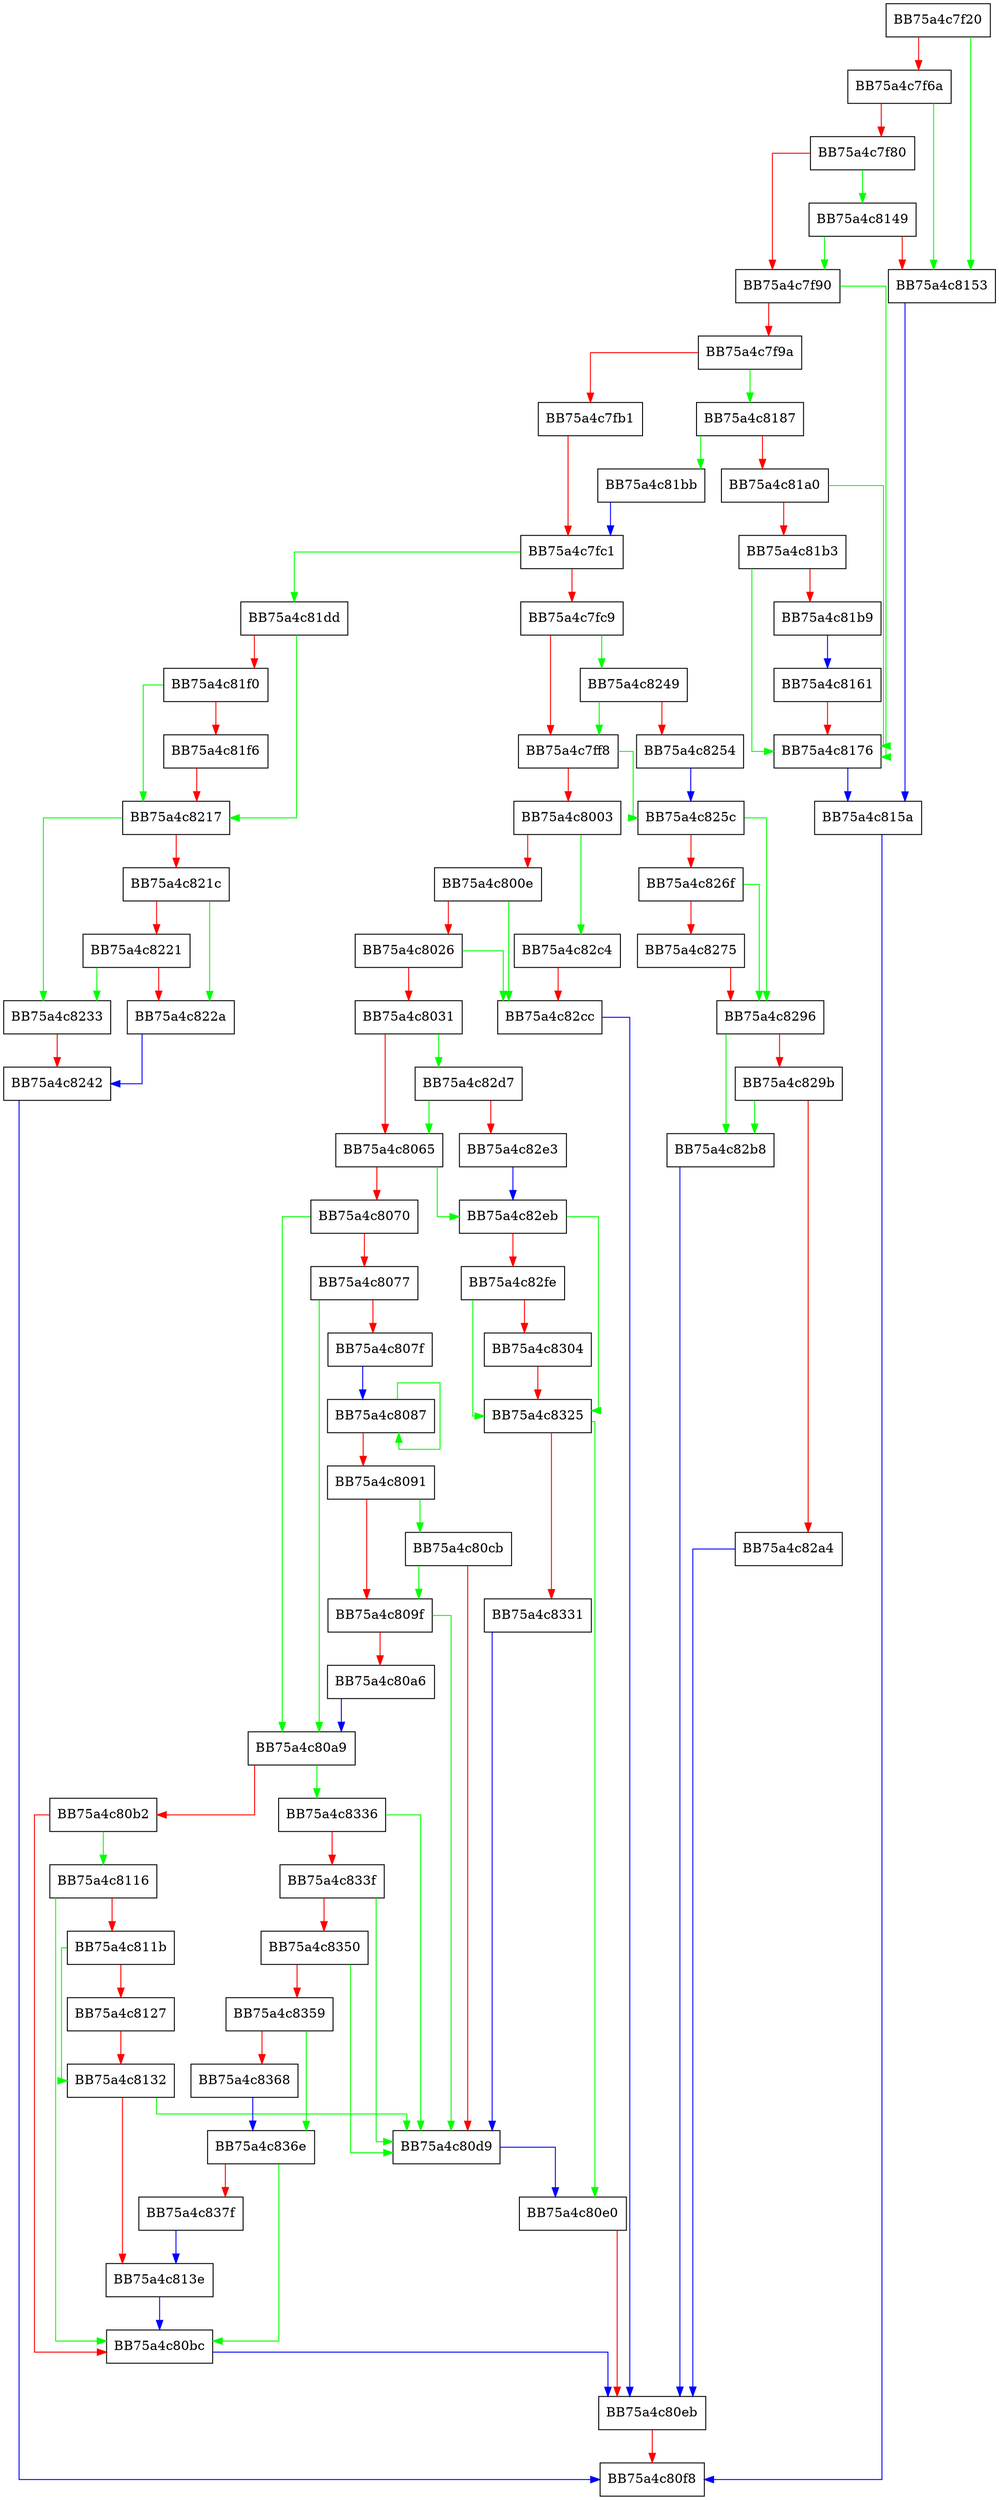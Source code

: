 digraph pfnGetRegVal {
  node [shape="box"];
  graph [splines=ortho];
  BB75a4c7f20 -> BB75a4c8153 [color="green"];
  BB75a4c7f20 -> BB75a4c7f6a [color="red"];
  BB75a4c7f6a -> BB75a4c8153 [color="green"];
  BB75a4c7f6a -> BB75a4c7f80 [color="red"];
  BB75a4c7f80 -> BB75a4c8149 [color="green"];
  BB75a4c7f80 -> BB75a4c7f90 [color="red"];
  BB75a4c7f90 -> BB75a4c8176 [color="green"];
  BB75a4c7f90 -> BB75a4c7f9a [color="red"];
  BB75a4c7f9a -> BB75a4c8187 [color="green"];
  BB75a4c7f9a -> BB75a4c7fb1 [color="red"];
  BB75a4c7fb1 -> BB75a4c7fc1 [color="red"];
  BB75a4c7fc1 -> BB75a4c81dd [color="green"];
  BB75a4c7fc1 -> BB75a4c7fc9 [color="red"];
  BB75a4c7fc9 -> BB75a4c8249 [color="green"];
  BB75a4c7fc9 -> BB75a4c7ff8 [color="red"];
  BB75a4c7ff8 -> BB75a4c825c [color="green"];
  BB75a4c7ff8 -> BB75a4c8003 [color="red"];
  BB75a4c8003 -> BB75a4c82c4 [color="green"];
  BB75a4c8003 -> BB75a4c800e [color="red"];
  BB75a4c800e -> BB75a4c82cc [color="green"];
  BB75a4c800e -> BB75a4c8026 [color="red"];
  BB75a4c8026 -> BB75a4c82cc [color="green"];
  BB75a4c8026 -> BB75a4c8031 [color="red"];
  BB75a4c8031 -> BB75a4c82d7 [color="green"];
  BB75a4c8031 -> BB75a4c8065 [color="red"];
  BB75a4c8065 -> BB75a4c82eb [color="green"];
  BB75a4c8065 -> BB75a4c8070 [color="red"];
  BB75a4c8070 -> BB75a4c80a9 [color="green"];
  BB75a4c8070 -> BB75a4c8077 [color="red"];
  BB75a4c8077 -> BB75a4c80a9 [color="green"];
  BB75a4c8077 -> BB75a4c807f [color="red"];
  BB75a4c807f -> BB75a4c8087 [color="blue"];
  BB75a4c8087 -> BB75a4c8087 [color="green"];
  BB75a4c8087 -> BB75a4c8091 [color="red"];
  BB75a4c8091 -> BB75a4c80cb [color="green"];
  BB75a4c8091 -> BB75a4c809f [color="red"];
  BB75a4c809f -> BB75a4c80d9 [color="green"];
  BB75a4c809f -> BB75a4c80a6 [color="red"];
  BB75a4c80a6 -> BB75a4c80a9 [color="blue"];
  BB75a4c80a9 -> BB75a4c8336 [color="green"];
  BB75a4c80a9 -> BB75a4c80b2 [color="red"];
  BB75a4c80b2 -> BB75a4c8116 [color="green"];
  BB75a4c80b2 -> BB75a4c80bc [color="red"];
  BB75a4c80bc -> BB75a4c80eb [color="blue"];
  BB75a4c80cb -> BB75a4c809f [color="green"];
  BB75a4c80cb -> BB75a4c80d9 [color="red"];
  BB75a4c80d9 -> BB75a4c80e0 [color="blue"];
  BB75a4c80e0 -> BB75a4c80eb [color="red"];
  BB75a4c80eb -> BB75a4c80f8 [color="red"];
  BB75a4c8116 -> BB75a4c80bc [color="green"];
  BB75a4c8116 -> BB75a4c811b [color="red"];
  BB75a4c811b -> BB75a4c8132 [color="green"];
  BB75a4c811b -> BB75a4c8127 [color="red"];
  BB75a4c8127 -> BB75a4c8132 [color="red"];
  BB75a4c8132 -> BB75a4c80d9 [color="green"];
  BB75a4c8132 -> BB75a4c813e [color="red"];
  BB75a4c813e -> BB75a4c80bc [color="blue"];
  BB75a4c8149 -> BB75a4c7f90 [color="green"];
  BB75a4c8149 -> BB75a4c8153 [color="red"];
  BB75a4c8153 -> BB75a4c815a [color="blue"];
  BB75a4c815a -> BB75a4c80f8 [color="blue"];
  BB75a4c8161 -> BB75a4c8176 [color="red"];
  BB75a4c8176 -> BB75a4c815a [color="blue"];
  BB75a4c8187 -> BB75a4c81bb [color="green"];
  BB75a4c8187 -> BB75a4c81a0 [color="red"];
  BB75a4c81a0 -> BB75a4c8176 [color="green"];
  BB75a4c81a0 -> BB75a4c81b3 [color="red"];
  BB75a4c81b3 -> BB75a4c8176 [color="green"];
  BB75a4c81b3 -> BB75a4c81b9 [color="red"];
  BB75a4c81b9 -> BB75a4c8161 [color="blue"];
  BB75a4c81bb -> BB75a4c7fc1 [color="blue"];
  BB75a4c81dd -> BB75a4c8217 [color="green"];
  BB75a4c81dd -> BB75a4c81f0 [color="red"];
  BB75a4c81f0 -> BB75a4c8217 [color="green"];
  BB75a4c81f0 -> BB75a4c81f6 [color="red"];
  BB75a4c81f6 -> BB75a4c8217 [color="red"];
  BB75a4c8217 -> BB75a4c8233 [color="green"];
  BB75a4c8217 -> BB75a4c821c [color="red"];
  BB75a4c821c -> BB75a4c822a [color="green"];
  BB75a4c821c -> BB75a4c8221 [color="red"];
  BB75a4c8221 -> BB75a4c8233 [color="green"];
  BB75a4c8221 -> BB75a4c822a [color="red"];
  BB75a4c822a -> BB75a4c8242 [color="blue"];
  BB75a4c8233 -> BB75a4c8242 [color="red"];
  BB75a4c8242 -> BB75a4c80f8 [color="blue"];
  BB75a4c8249 -> BB75a4c7ff8 [color="green"];
  BB75a4c8249 -> BB75a4c8254 [color="red"];
  BB75a4c8254 -> BB75a4c825c [color="blue"];
  BB75a4c825c -> BB75a4c8296 [color="green"];
  BB75a4c825c -> BB75a4c826f [color="red"];
  BB75a4c826f -> BB75a4c8296 [color="green"];
  BB75a4c826f -> BB75a4c8275 [color="red"];
  BB75a4c8275 -> BB75a4c8296 [color="red"];
  BB75a4c8296 -> BB75a4c82b8 [color="green"];
  BB75a4c8296 -> BB75a4c829b [color="red"];
  BB75a4c829b -> BB75a4c82b8 [color="green"];
  BB75a4c829b -> BB75a4c82a4 [color="red"];
  BB75a4c82a4 -> BB75a4c80eb [color="blue"];
  BB75a4c82b8 -> BB75a4c80eb [color="blue"];
  BB75a4c82c4 -> BB75a4c82cc [color="red"];
  BB75a4c82cc -> BB75a4c80eb [color="blue"];
  BB75a4c82d7 -> BB75a4c8065 [color="green"];
  BB75a4c82d7 -> BB75a4c82e3 [color="red"];
  BB75a4c82e3 -> BB75a4c82eb [color="blue"];
  BB75a4c82eb -> BB75a4c8325 [color="green"];
  BB75a4c82eb -> BB75a4c82fe [color="red"];
  BB75a4c82fe -> BB75a4c8325 [color="green"];
  BB75a4c82fe -> BB75a4c8304 [color="red"];
  BB75a4c8304 -> BB75a4c8325 [color="red"];
  BB75a4c8325 -> BB75a4c80e0 [color="green"];
  BB75a4c8325 -> BB75a4c8331 [color="red"];
  BB75a4c8331 -> BB75a4c80d9 [color="blue"];
  BB75a4c8336 -> BB75a4c80d9 [color="green"];
  BB75a4c8336 -> BB75a4c833f [color="red"];
  BB75a4c833f -> BB75a4c80d9 [color="green"];
  BB75a4c833f -> BB75a4c8350 [color="red"];
  BB75a4c8350 -> BB75a4c80d9 [color="green"];
  BB75a4c8350 -> BB75a4c8359 [color="red"];
  BB75a4c8359 -> BB75a4c836e [color="green"];
  BB75a4c8359 -> BB75a4c8368 [color="red"];
  BB75a4c8368 -> BB75a4c836e [color="blue"];
  BB75a4c836e -> BB75a4c80bc [color="green"];
  BB75a4c836e -> BB75a4c837f [color="red"];
  BB75a4c837f -> BB75a4c813e [color="blue"];
}